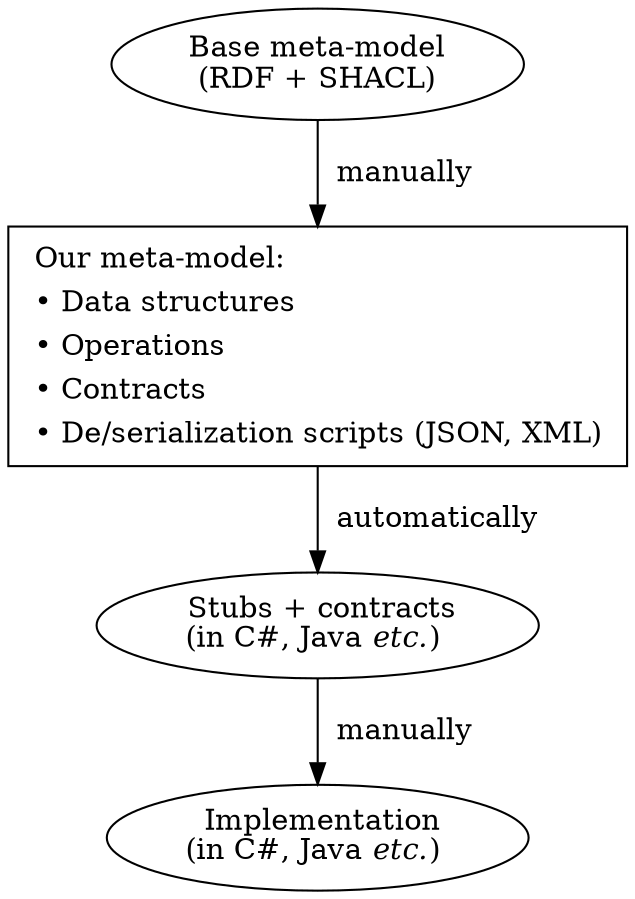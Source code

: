 digraph G {
    base_meta_model [label="Base meta-model\n(RDF + SHACL)"];

    our_meta_model [
        shape=box,
        label=<
        <table border="0">
            <tr><td align="left">Our meta-model:</td></tr>
            <tr><td align="left">• Data structures</td></tr>
            <tr><td align="left">• Operations</td></tr>
            <tr><td align="left">• Contracts</td></tr>
            <tr><td align="left">• De/serialization scripts (JSON, XML)</td></tr>
        </table> >];

    stubs [label=< Stubs + contracts<br/>(in C#, Java <i>etc.</i>) >];

    implementation [label=< Implementation<br/>(in C#, Java <i>etc.</i>) >];

    base_meta_model -> our_meta_model [label="  manually"];
    our_meta_model -> stubs [label="  automatically"];
    stubs -> implementation [label="  manually"];
}